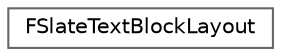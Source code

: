 digraph "Graphical Class Hierarchy"
{
 // INTERACTIVE_SVG=YES
 // LATEX_PDF_SIZE
  bgcolor="transparent";
  edge [fontname=Helvetica,fontsize=10,labelfontname=Helvetica,labelfontsize=10];
  node [fontname=Helvetica,fontsize=10,shape=box,height=0.2,width=0.4];
  rankdir="LR";
  Node0 [id="Node000000",label="FSlateTextBlockLayout",height=0.2,width=0.4,color="grey40", fillcolor="white", style="filled",URL="$d6/d53/classFSlateTextBlockLayout.html",tooltip="Class to handle the cached layout of STextBlock/SRichTextBlock by proxying around a FTextLayout."];
}
